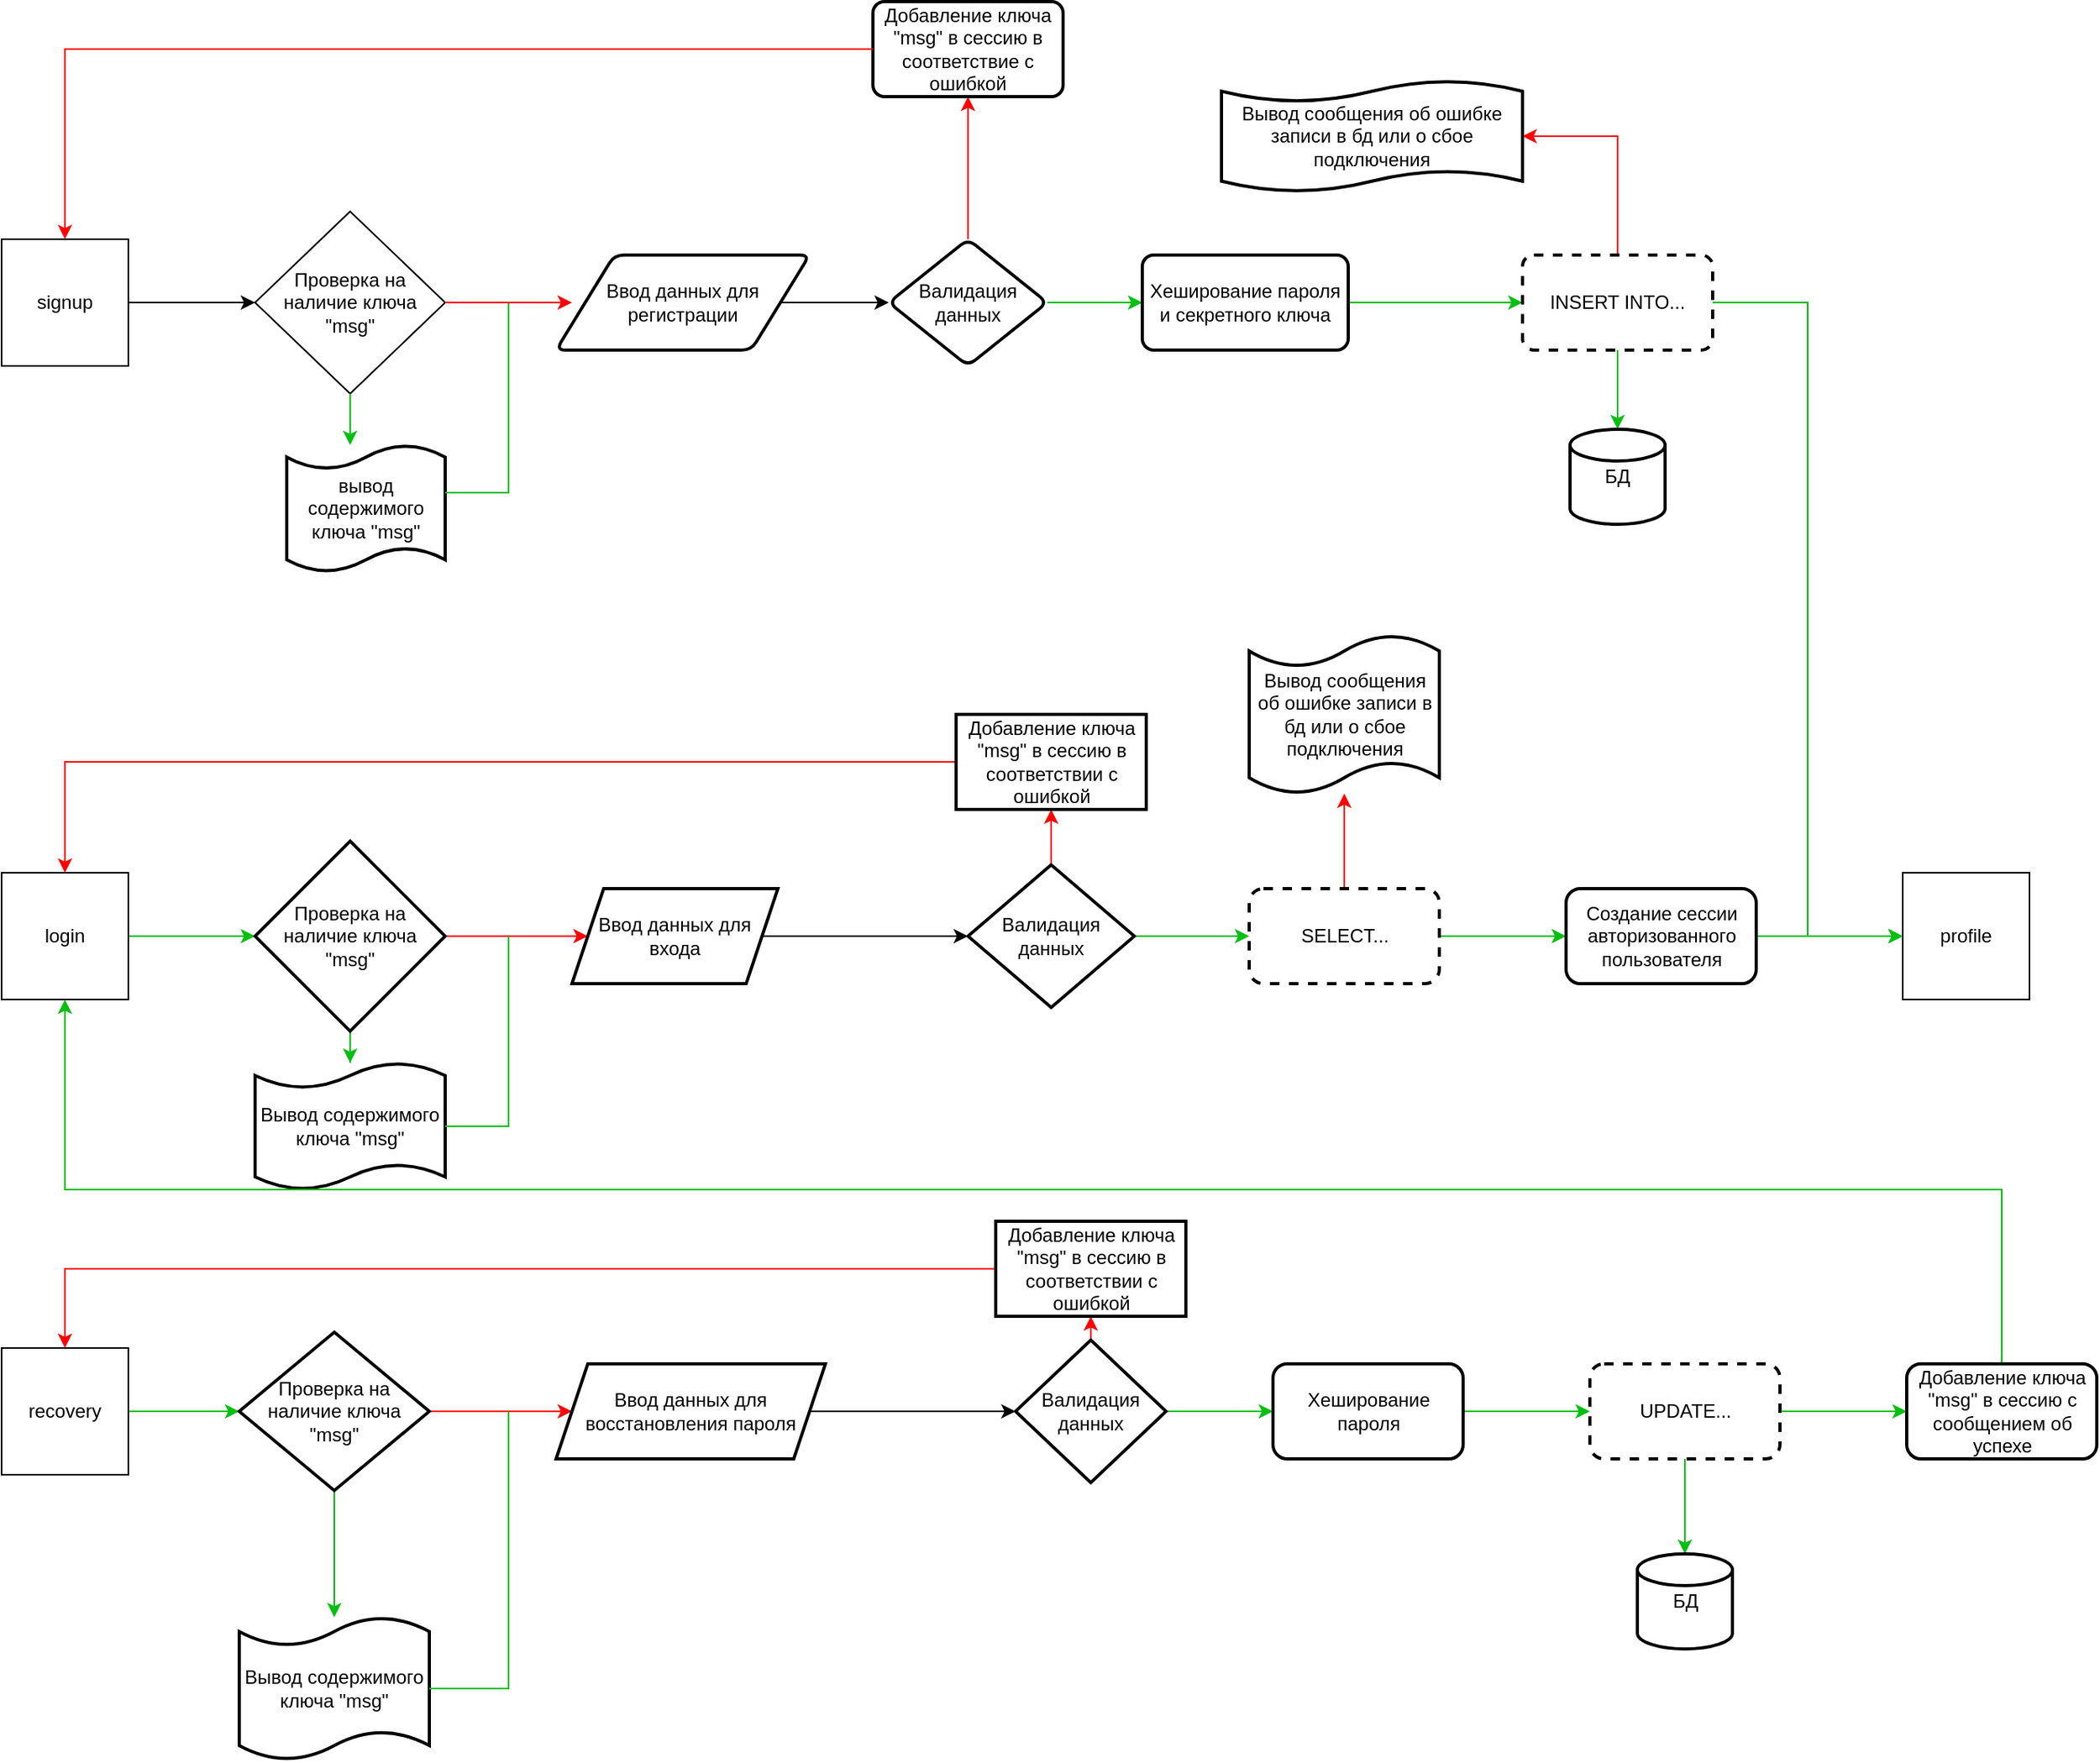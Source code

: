 <mxfile version="20.5.0" type="github">
  <diagram id="jumFTKBNU3ek5qj8tCCc" name="Страница 1">
    <mxGraphModel dx="1348" dy="773" grid="1" gridSize="10" guides="1" tooltips="1" connect="1" arrows="1" fold="1" page="1" pageScale="1" pageWidth="1169" pageHeight="827" math="0" shadow="0">
      <root>
        <mxCell id="0" />
        <mxCell id="1" parent="0" />
        <mxCell id="IotK319sl3dYngyr4wlI-1" value="signup" style="whiteSpace=wrap;html=1;aspect=fixed;" vertex="1" parent="1">
          <mxGeometry x="40" y="200" width="80" height="80" as="geometry" />
        </mxCell>
        <mxCell id="IotK319sl3dYngyr4wlI-62" value="" style="edgeStyle=orthogonalEdgeStyle;rounded=0;orthogonalLoop=1;jettySize=auto;html=1;strokeColor=#04BF10;" edge="1" parent="1" source="IotK319sl3dYngyr4wlI-3" target="IotK319sl3dYngyr4wlI-61">
          <mxGeometry relative="1" as="geometry" />
        </mxCell>
        <mxCell id="IotK319sl3dYngyr4wlI-3" value="recovery" style="whiteSpace=wrap;html=1;aspect=fixed;" vertex="1" parent="1">
          <mxGeometry x="40" y="900" width="80" height="80" as="geometry" />
        </mxCell>
        <mxCell id="IotK319sl3dYngyr4wlI-42" style="edgeStyle=orthogonalEdgeStyle;rounded=0;orthogonalLoop=1;jettySize=auto;html=1;exitX=1;exitY=0.5;exitDx=0;exitDy=0;strokeColor=#04BF10;" edge="1" parent="1" source="IotK319sl3dYngyr4wlI-4">
          <mxGeometry relative="1" as="geometry">
            <mxPoint x="200" y="640" as="targetPoint" />
          </mxGeometry>
        </mxCell>
        <mxCell id="IotK319sl3dYngyr4wlI-4" value="login" style="whiteSpace=wrap;html=1;aspect=fixed;" vertex="1" parent="1">
          <mxGeometry x="40" y="600" width="80" height="80" as="geometry" />
        </mxCell>
        <mxCell id="IotK319sl3dYngyr4wlI-5" value="" style="endArrow=classic;html=1;rounded=0;" edge="1" parent="1">
          <mxGeometry width="50" height="50" relative="1" as="geometry">
            <mxPoint x="120" y="240" as="sourcePoint" />
            <mxPoint x="200" y="240" as="targetPoint" />
            <Array as="points">
              <mxPoint x="120" y="240" />
            </Array>
          </mxGeometry>
        </mxCell>
        <mxCell id="IotK319sl3dYngyr4wlI-6" value="Проверка на наличие ключа &quot;msg&quot;" style="rhombus;whiteSpace=wrap;html=1;" vertex="1" parent="1">
          <mxGeometry x="200" y="182.5" width="120" height="115" as="geometry" />
        </mxCell>
        <mxCell id="IotK319sl3dYngyr4wlI-7" value="" style="endArrow=classic;html=1;rounded=0;exitX=0.5;exitY=1;exitDx=0;exitDy=0;fillColor=#dae8fc;strokeColor=#04BF10;" edge="1" parent="1" source="IotK319sl3dYngyr4wlI-6">
          <mxGeometry width="50" height="50" relative="1" as="geometry">
            <mxPoint x="410" y="370" as="sourcePoint" />
            <mxPoint x="260" y="330" as="targetPoint" />
            <Array as="points" />
          </mxGeometry>
        </mxCell>
        <mxCell id="IotK319sl3dYngyr4wlI-9" value="вывод содержимого ключа &quot;msg&quot;" style="shape=tape;whiteSpace=wrap;html=1;strokeWidth=2;size=0.19" vertex="1" parent="1">
          <mxGeometry x="220" y="330" width="100" height="80" as="geometry" />
        </mxCell>
        <mxCell id="IotK319sl3dYngyr4wlI-10" value="" style="endArrow=none;html=1;rounded=0;strokeColor=#04BF10;" edge="1" parent="1">
          <mxGeometry width="50" height="50" relative="1" as="geometry">
            <mxPoint x="320" y="360" as="sourcePoint" />
            <mxPoint x="360" y="240" as="targetPoint" />
            <Array as="points">
              <mxPoint x="360" y="360" />
            </Array>
          </mxGeometry>
        </mxCell>
        <mxCell id="IotK319sl3dYngyr4wlI-11" value="" style="endArrow=classic;html=1;rounded=0;exitX=1;exitY=0.5;exitDx=0;exitDy=0;strokeColor=#FF0000;" edge="1" parent="1" source="IotK319sl3dYngyr4wlI-6">
          <mxGeometry width="50" height="50" relative="1" as="geometry">
            <mxPoint x="410" y="350" as="sourcePoint" />
            <mxPoint x="400" y="240" as="targetPoint" />
          </mxGeometry>
        </mxCell>
        <mxCell id="IotK319sl3dYngyr4wlI-16" value="" style="edgeStyle=orthogonalEdgeStyle;rounded=0;orthogonalLoop=1;jettySize=auto;html=1;" edge="1" parent="1" source="IotK319sl3dYngyr4wlI-13">
          <mxGeometry relative="1" as="geometry">
            <mxPoint x="600" y="240" as="targetPoint" />
          </mxGeometry>
        </mxCell>
        <mxCell id="IotK319sl3dYngyr4wlI-13" value="Ввод данных для регистрации" style="shape=parallelogram;html=1;strokeWidth=2;perimeter=parallelogramPerimeter;whiteSpace=wrap;rounded=1;arcSize=12;size=0.23;" vertex="1" parent="1">
          <mxGeometry x="390" y="210" width="160" height="60" as="geometry" />
        </mxCell>
        <mxCell id="IotK319sl3dYngyr4wlI-18" value="" style="edgeStyle=orthogonalEdgeStyle;rounded=0;orthogonalLoop=1;jettySize=auto;html=1;strokeColor=#FF0000;" edge="1" parent="1" source="IotK319sl3dYngyr4wlI-15" target="IotK319sl3dYngyr4wlI-17">
          <mxGeometry relative="1" as="geometry" />
        </mxCell>
        <mxCell id="IotK319sl3dYngyr4wlI-38" style="edgeStyle=orthogonalEdgeStyle;rounded=0;orthogonalLoop=1;jettySize=auto;html=1;exitX=1;exitY=0.5;exitDx=0;exitDy=0;entryX=0;entryY=0.5;entryDx=0;entryDy=0;strokeColor=#04BF10;" edge="1" parent="1" source="IotK319sl3dYngyr4wlI-15" target="IotK319sl3dYngyr4wlI-20">
          <mxGeometry relative="1" as="geometry" />
        </mxCell>
        <mxCell id="IotK319sl3dYngyr4wlI-15" value="Валидация данных" style="rhombus;whiteSpace=wrap;html=1;strokeWidth=2;rounded=1;arcSize=12;" vertex="1" parent="1">
          <mxGeometry x="600" y="200" width="100" height="80" as="geometry" />
        </mxCell>
        <mxCell id="IotK319sl3dYngyr4wlI-17" value="Добавление ключа &quot;msg&quot; в сессию в соответствие с ошибкой" style="whiteSpace=wrap;html=1;strokeWidth=2;rounded=1;arcSize=12;" vertex="1" parent="1">
          <mxGeometry x="590" y="50" width="120" height="60" as="geometry" />
        </mxCell>
        <mxCell id="IotK319sl3dYngyr4wlI-19" value="" style="endArrow=classic;html=1;rounded=0;strokeColor=#FF0000;exitX=0;exitY=0.5;exitDx=0;exitDy=0;" edge="1" parent="1" source="IotK319sl3dYngyr4wlI-17">
          <mxGeometry width="50" height="50" relative="1" as="geometry">
            <mxPoint x="590" y="200" as="sourcePoint" />
            <mxPoint x="80" y="200" as="targetPoint" />
            <Array as="points">
              <mxPoint x="80" y="80" />
            </Array>
          </mxGeometry>
        </mxCell>
        <mxCell id="IotK319sl3dYngyr4wlI-39" style="edgeStyle=orthogonalEdgeStyle;rounded=0;orthogonalLoop=1;jettySize=auto;html=1;exitX=1;exitY=0.5;exitDx=0;exitDy=0;entryX=0;entryY=0.5;entryDx=0;entryDy=0;strokeColor=#04BF10;" edge="1" parent="1" source="IotK319sl3dYngyr4wlI-20" target="IotK319sl3dYngyr4wlI-24">
          <mxGeometry relative="1" as="geometry" />
        </mxCell>
        <mxCell id="IotK319sl3dYngyr4wlI-20" value="Хеширование пароля и секретного ключа" style="whiteSpace=wrap;html=1;strokeWidth=2;rounded=1;arcSize=12;" vertex="1" parent="1">
          <mxGeometry x="760" y="210" width="130" height="60" as="geometry" />
        </mxCell>
        <mxCell id="IotK319sl3dYngyr4wlI-34" value="" style="edgeStyle=orthogonalEdgeStyle;rounded=0;orthogonalLoop=1;jettySize=auto;html=1;strokeColor=#04BF10;entryX=0;entryY=0.5;entryDx=0;entryDy=0;" edge="1" parent="1" source="IotK319sl3dYngyr4wlI-24" target="IotK319sl3dYngyr4wlI-36">
          <mxGeometry relative="1" as="geometry">
            <mxPoint x="790" y="470" as="targetPoint" />
          </mxGeometry>
        </mxCell>
        <mxCell id="IotK319sl3dYngyr4wlI-40" style="edgeStyle=orthogonalEdgeStyle;rounded=0;orthogonalLoop=1;jettySize=auto;html=1;exitX=0.5;exitY=0;exitDx=0;exitDy=0;entryX=1;entryY=0.5;entryDx=0;entryDy=0;entryPerimeter=0;strokeColor=#FF0000;" edge="1" parent="1" source="IotK319sl3dYngyr4wlI-24" target="IotK319sl3dYngyr4wlI-30">
          <mxGeometry relative="1" as="geometry" />
        </mxCell>
        <mxCell id="IotK319sl3dYngyr4wlI-41" style="edgeStyle=orthogonalEdgeStyle;rounded=0;orthogonalLoop=1;jettySize=auto;html=1;exitX=0.5;exitY=1;exitDx=0;exitDy=0;entryX=0.5;entryY=0;entryDx=0;entryDy=0;entryPerimeter=0;strokeColor=#04BF10;" edge="1" parent="1" source="IotK319sl3dYngyr4wlI-24" target="IotK319sl3dYngyr4wlI-28">
          <mxGeometry relative="1" as="geometry" />
        </mxCell>
        <mxCell id="IotK319sl3dYngyr4wlI-24" value="INSERT INTO..." style="whiteSpace=wrap;html=1;strokeWidth=2;rounded=1;arcSize=12;dashed=1;" vertex="1" parent="1">
          <mxGeometry x="1000" y="210" width="120" height="60" as="geometry" />
        </mxCell>
        <mxCell id="IotK319sl3dYngyr4wlI-28" value="БД" style="strokeWidth=2;html=1;shape=mxgraph.flowchart.database;whiteSpace=wrap;" vertex="1" parent="1">
          <mxGeometry x="1030" y="320" width="60" height="60" as="geometry" />
        </mxCell>
        <mxCell id="IotK319sl3dYngyr4wlI-30" value="Вывод сообщения об ошибке записи в бд или о сбое подключения" style="shape=tape;whiteSpace=wrap;html=1;strokeWidth=2;size=0.19" vertex="1" parent="1">
          <mxGeometry x="810" y="100" width="190" height="70" as="geometry" />
        </mxCell>
        <mxCell id="IotK319sl3dYngyr4wlI-36" value="profile" style="whiteSpace=wrap;html=1;aspect=fixed;" vertex="1" parent="1">
          <mxGeometry x="1240" y="600" width="80" height="80" as="geometry" />
        </mxCell>
        <mxCell id="IotK319sl3dYngyr4wlI-45" value="" style="edgeStyle=orthogonalEdgeStyle;rounded=0;orthogonalLoop=1;jettySize=auto;html=1;strokeColor=#04BF10;" edge="1" parent="1" source="IotK319sl3dYngyr4wlI-43" target="IotK319sl3dYngyr4wlI-44">
          <mxGeometry relative="1" as="geometry" />
        </mxCell>
        <mxCell id="IotK319sl3dYngyr4wlI-47" value="" style="edgeStyle=orthogonalEdgeStyle;rounded=0;orthogonalLoop=1;jettySize=auto;html=1;strokeColor=#FF0000;" edge="1" parent="1" source="IotK319sl3dYngyr4wlI-43" target="IotK319sl3dYngyr4wlI-46">
          <mxGeometry relative="1" as="geometry" />
        </mxCell>
        <mxCell id="IotK319sl3dYngyr4wlI-43" value="Проверка на наличие ключа &quot;msg&quot;" style="strokeWidth=2;html=1;shape=mxgraph.flowchart.decision;whiteSpace=wrap;" vertex="1" parent="1">
          <mxGeometry x="200" y="580" width="120" height="120" as="geometry" />
        </mxCell>
        <mxCell id="IotK319sl3dYngyr4wlI-44" value="Вывод содержимого ключа &quot;msg&quot;" style="shape=tape;whiteSpace=wrap;html=1;strokeWidth=2;size=0.2;" vertex="1" parent="1">
          <mxGeometry x="200" y="720" width="120" height="80" as="geometry" />
        </mxCell>
        <mxCell id="IotK319sl3dYngyr4wlI-50" value="" style="edgeStyle=orthogonalEdgeStyle;rounded=0;orthogonalLoop=1;jettySize=auto;html=1;strokeColor=#000000;" edge="1" parent="1" source="IotK319sl3dYngyr4wlI-46" target="IotK319sl3dYngyr4wlI-49">
          <mxGeometry relative="1" as="geometry" />
        </mxCell>
        <mxCell id="IotK319sl3dYngyr4wlI-46" value="Ввод данных для входа" style="shape=parallelogram;perimeter=parallelogramPerimeter;whiteSpace=wrap;html=1;fixedSize=1;strokeWidth=2;" vertex="1" parent="1">
          <mxGeometry x="400" y="610" width="130" height="60" as="geometry" />
        </mxCell>
        <mxCell id="IotK319sl3dYngyr4wlI-48" value="" style="endArrow=none;html=1;rounded=0;strokeColor=#04BF10;" edge="1" parent="1">
          <mxGeometry width="50" height="50" relative="1" as="geometry">
            <mxPoint x="320" y="760" as="sourcePoint" />
            <mxPoint x="360" y="640" as="targetPoint" />
            <Array as="points">
              <mxPoint x="360" y="760" />
            </Array>
          </mxGeometry>
        </mxCell>
        <mxCell id="IotK319sl3dYngyr4wlI-52" value="" style="edgeStyle=orthogonalEdgeStyle;rounded=0;orthogonalLoop=1;jettySize=auto;html=1;strokeColor=#FF0000;" edge="1" parent="1" source="IotK319sl3dYngyr4wlI-49" target="IotK319sl3dYngyr4wlI-51">
          <mxGeometry relative="1" as="geometry" />
        </mxCell>
        <mxCell id="IotK319sl3dYngyr4wlI-55" value="" style="edgeStyle=orthogonalEdgeStyle;rounded=0;orthogonalLoop=1;jettySize=auto;html=1;strokeColor=#04BF10;" edge="1" parent="1" source="IotK319sl3dYngyr4wlI-49" target="IotK319sl3dYngyr4wlI-54">
          <mxGeometry relative="1" as="geometry" />
        </mxCell>
        <mxCell id="IotK319sl3dYngyr4wlI-49" value="Валидация данных" style="rhombus;whiteSpace=wrap;html=1;strokeWidth=2;" vertex="1" parent="1">
          <mxGeometry x="650" y="595" width="105" height="90" as="geometry" />
        </mxCell>
        <mxCell id="IotK319sl3dYngyr4wlI-53" style="edgeStyle=orthogonalEdgeStyle;rounded=0;orthogonalLoop=1;jettySize=auto;html=1;exitX=0;exitY=0.5;exitDx=0;exitDy=0;entryX=0.5;entryY=0;entryDx=0;entryDy=0;strokeColor=#FF0000;" edge="1" parent="1" source="IotK319sl3dYngyr4wlI-51" target="IotK319sl3dYngyr4wlI-4">
          <mxGeometry relative="1" as="geometry" />
        </mxCell>
        <mxCell id="IotK319sl3dYngyr4wlI-51" value="Добавление ключа &quot;msg&quot; в сессию в соответствии с ошибкой" style="whiteSpace=wrap;html=1;strokeWidth=2;" vertex="1" parent="1">
          <mxGeometry x="642.5" y="500" width="120" height="60" as="geometry" />
        </mxCell>
        <mxCell id="IotK319sl3dYngyr4wlI-57" value="" style="edgeStyle=orthogonalEdgeStyle;rounded=0;orthogonalLoop=1;jettySize=auto;html=1;strokeColor=#FF0000;" edge="1" parent="1" source="IotK319sl3dYngyr4wlI-54" target="IotK319sl3dYngyr4wlI-56">
          <mxGeometry relative="1" as="geometry" />
        </mxCell>
        <mxCell id="IotK319sl3dYngyr4wlI-59" value="" style="edgeStyle=orthogonalEdgeStyle;rounded=0;orthogonalLoop=1;jettySize=auto;html=1;strokeColor=#04BF10;" edge="1" parent="1" source="IotK319sl3dYngyr4wlI-54" target="IotK319sl3dYngyr4wlI-58">
          <mxGeometry relative="1" as="geometry" />
        </mxCell>
        <mxCell id="IotK319sl3dYngyr4wlI-54" value="SELECT..." style="rounded=1;whiteSpace=wrap;html=1;strokeWidth=2;dashed=1;" vertex="1" parent="1">
          <mxGeometry x="827.5" y="610" width="120" height="60" as="geometry" />
        </mxCell>
        <mxCell id="IotK319sl3dYngyr4wlI-56" value="Вывод сообщения об ошибке записи в бд или о сбое подключения" style="shape=tape;whiteSpace=wrap;html=1;rounded=1;strokeWidth=2;size=0.2;" vertex="1" parent="1">
          <mxGeometry x="827.5" y="450" width="120" height="100" as="geometry" />
        </mxCell>
        <mxCell id="IotK319sl3dYngyr4wlI-60" style="edgeStyle=orthogonalEdgeStyle;rounded=0;orthogonalLoop=1;jettySize=auto;html=1;exitX=1;exitY=0.5;exitDx=0;exitDy=0;entryX=0;entryY=0.5;entryDx=0;entryDy=0;strokeColor=#04BF10;" edge="1" parent="1" source="IotK319sl3dYngyr4wlI-58" target="IotK319sl3dYngyr4wlI-36">
          <mxGeometry relative="1" as="geometry" />
        </mxCell>
        <mxCell id="IotK319sl3dYngyr4wlI-58" value="Создание сессии авторизованного пользователя" style="rounded=1;whiteSpace=wrap;html=1;strokeWidth=2;" vertex="1" parent="1">
          <mxGeometry x="1027.5" y="610" width="120" height="60" as="geometry" />
        </mxCell>
        <mxCell id="IotK319sl3dYngyr4wlI-64" value="" style="edgeStyle=orthogonalEdgeStyle;rounded=0;orthogonalLoop=1;jettySize=auto;html=1;strokeColor=#04BF10;" edge="1" parent="1" source="IotK319sl3dYngyr4wlI-61" target="IotK319sl3dYngyr4wlI-63">
          <mxGeometry relative="1" as="geometry" />
        </mxCell>
        <mxCell id="IotK319sl3dYngyr4wlI-66" value="" style="edgeStyle=orthogonalEdgeStyle;rounded=0;orthogonalLoop=1;jettySize=auto;html=1;strokeColor=#FF0000;" edge="1" parent="1" source="IotK319sl3dYngyr4wlI-61" target="IotK319sl3dYngyr4wlI-65">
          <mxGeometry relative="1" as="geometry" />
        </mxCell>
        <mxCell id="IotK319sl3dYngyr4wlI-61" value="Проверка на наличие ключа &quot;msg&quot;" style="rhombus;whiteSpace=wrap;html=1;strokeWidth=2;" vertex="1" parent="1">
          <mxGeometry x="190" y="890" width="120" height="100" as="geometry" />
        </mxCell>
        <mxCell id="IotK319sl3dYngyr4wlI-63" value="Вывод содержимого ключа &quot;msg&quot;" style="shape=tape;whiteSpace=wrap;html=1;size=0.2;strokeWidth=2;" vertex="1" parent="1">
          <mxGeometry x="190" y="1070" width="120" height="90" as="geometry" />
        </mxCell>
        <mxCell id="IotK319sl3dYngyr4wlI-69" value="" style="edgeStyle=orthogonalEdgeStyle;rounded=0;orthogonalLoop=1;jettySize=auto;html=1;strokeColor=#000000;" edge="1" parent="1" source="IotK319sl3dYngyr4wlI-65" target="IotK319sl3dYngyr4wlI-68">
          <mxGeometry relative="1" as="geometry" />
        </mxCell>
        <mxCell id="IotK319sl3dYngyr4wlI-65" value="Ввод данных для восстановления пароля" style="shape=parallelogram;perimeter=parallelogramPerimeter;whiteSpace=wrap;html=1;fixedSize=1;strokeWidth=2;" vertex="1" parent="1">
          <mxGeometry x="390" y="910" width="170" height="60" as="geometry" />
        </mxCell>
        <mxCell id="IotK319sl3dYngyr4wlI-67" value="" style="endArrow=none;html=1;rounded=0;strokeColor=#04BF10;exitX=1;exitY=0.5;exitDx=0;exitDy=0;exitPerimeter=0;" edge="1" parent="1" source="IotK319sl3dYngyr4wlI-63">
          <mxGeometry width="50" height="50" relative="1" as="geometry">
            <mxPoint x="330" y="1000" as="sourcePoint" />
            <mxPoint x="360" y="940" as="targetPoint" />
            <Array as="points">
              <mxPoint x="360" y="1115" />
            </Array>
          </mxGeometry>
        </mxCell>
        <mxCell id="IotK319sl3dYngyr4wlI-71" value="" style="edgeStyle=orthogonalEdgeStyle;rounded=0;orthogonalLoop=1;jettySize=auto;html=1;strokeColor=#FF0000;" edge="1" parent="1" source="IotK319sl3dYngyr4wlI-68" target="IotK319sl3dYngyr4wlI-70">
          <mxGeometry relative="1" as="geometry" />
        </mxCell>
        <mxCell id="IotK319sl3dYngyr4wlI-74" value="" style="edgeStyle=orthogonalEdgeStyle;rounded=0;orthogonalLoop=1;jettySize=auto;html=1;strokeColor=#04BF10;" edge="1" parent="1" source="IotK319sl3dYngyr4wlI-68" target="IotK319sl3dYngyr4wlI-73">
          <mxGeometry relative="1" as="geometry" />
        </mxCell>
        <mxCell id="IotK319sl3dYngyr4wlI-68" value="Валидация данных" style="rhombus;whiteSpace=wrap;html=1;strokeWidth=2;" vertex="1" parent="1">
          <mxGeometry x="680" y="895" width="95" height="90" as="geometry" />
        </mxCell>
        <mxCell id="IotK319sl3dYngyr4wlI-72" style="edgeStyle=orthogonalEdgeStyle;rounded=0;orthogonalLoop=1;jettySize=auto;html=1;exitX=0;exitY=0.5;exitDx=0;exitDy=0;entryX=0.5;entryY=0;entryDx=0;entryDy=0;strokeColor=#FF0000;" edge="1" parent="1" source="IotK319sl3dYngyr4wlI-70" target="IotK319sl3dYngyr4wlI-3">
          <mxGeometry relative="1" as="geometry" />
        </mxCell>
        <mxCell id="IotK319sl3dYngyr4wlI-70" value="Добавление ключа &quot;msg&quot; в сессию в соответствии с ошибкой" style="whiteSpace=wrap;html=1;strokeWidth=2;" vertex="1" parent="1">
          <mxGeometry x="667.5" y="820" width="120" height="60" as="geometry" />
        </mxCell>
        <mxCell id="IotK319sl3dYngyr4wlI-76" value="" style="edgeStyle=orthogonalEdgeStyle;rounded=0;orthogonalLoop=1;jettySize=auto;html=1;strokeColor=#04BF10;" edge="1" parent="1" source="IotK319sl3dYngyr4wlI-73" target="IotK319sl3dYngyr4wlI-75">
          <mxGeometry relative="1" as="geometry" />
        </mxCell>
        <mxCell id="IotK319sl3dYngyr4wlI-73" value="Хеширование пароля" style="rounded=1;whiteSpace=wrap;html=1;strokeWidth=2;" vertex="1" parent="1">
          <mxGeometry x="842.5" y="910" width="120" height="60" as="geometry" />
        </mxCell>
        <mxCell id="IotK319sl3dYngyr4wlI-78" style="edgeStyle=orthogonalEdgeStyle;rounded=0;orthogonalLoop=1;jettySize=auto;html=1;exitX=0.5;exitY=1;exitDx=0;exitDy=0;strokeColor=#04BF10;" edge="1" parent="1" source="IotK319sl3dYngyr4wlI-75" target="IotK319sl3dYngyr4wlI-77">
          <mxGeometry relative="1" as="geometry" />
        </mxCell>
        <mxCell id="IotK319sl3dYngyr4wlI-80" value="" style="edgeStyle=orthogonalEdgeStyle;rounded=0;orthogonalLoop=1;jettySize=auto;html=1;strokeColor=#04BF10;" edge="1" parent="1" source="IotK319sl3dYngyr4wlI-75" target="IotK319sl3dYngyr4wlI-79">
          <mxGeometry relative="1" as="geometry" />
        </mxCell>
        <mxCell id="IotK319sl3dYngyr4wlI-75" value="UPDATE..." style="rounded=1;whiteSpace=wrap;html=1;strokeWidth=2;dashed=1;" vertex="1" parent="1">
          <mxGeometry x="1042.5" y="910" width="120" height="60" as="geometry" />
        </mxCell>
        <mxCell id="IotK319sl3dYngyr4wlI-77" value="БД" style="strokeWidth=2;html=1;shape=mxgraph.flowchart.database;whiteSpace=wrap;" vertex="1" parent="1">
          <mxGeometry x="1072.5" y="1030" width="60" height="60" as="geometry" />
        </mxCell>
        <mxCell id="IotK319sl3dYngyr4wlI-81" style="edgeStyle=orthogonalEdgeStyle;rounded=0;orthogonalLoop=1;jettySize=auto;html=1;exitX=0.5;exitY=0;exitDx=0;exitDy=0;strokeColor=#04BF10;entryX=0.5;entryY=1;entryDx=0;entryDy=0;" edge="1" parent="1" source="IotK319sl3dYngyr4wlI-79" target="IotK319sl3dYngyr4wlI-4">
          <mxGeometry relative="1" as="geometry">
            <mxPoint x="-433" y="730" as="targetPoint" />
            <Array as="points">
              <mxPoint x="1303" y="800" />
              <mxPoint x="80" y="800" />
            </Array>
          </mxGeometry>
        </mxCell>
        <mxCell id="IotK319sl3dYngyr4wlI-79" value="Добавление ключа &quot;msg&quot; в сессию с сообщением об успехе" style="rounded=1;whiteSpace=wrap;html=1;strokeWidth=2;" vertex="1" parent="1">
          <mxGeometry x="1242.5" y="910" width="120" height="60" as="geometry" />
        </mxCell>
      </root>
    </mxGraphModel>
  </diagram>
</mxfile>
